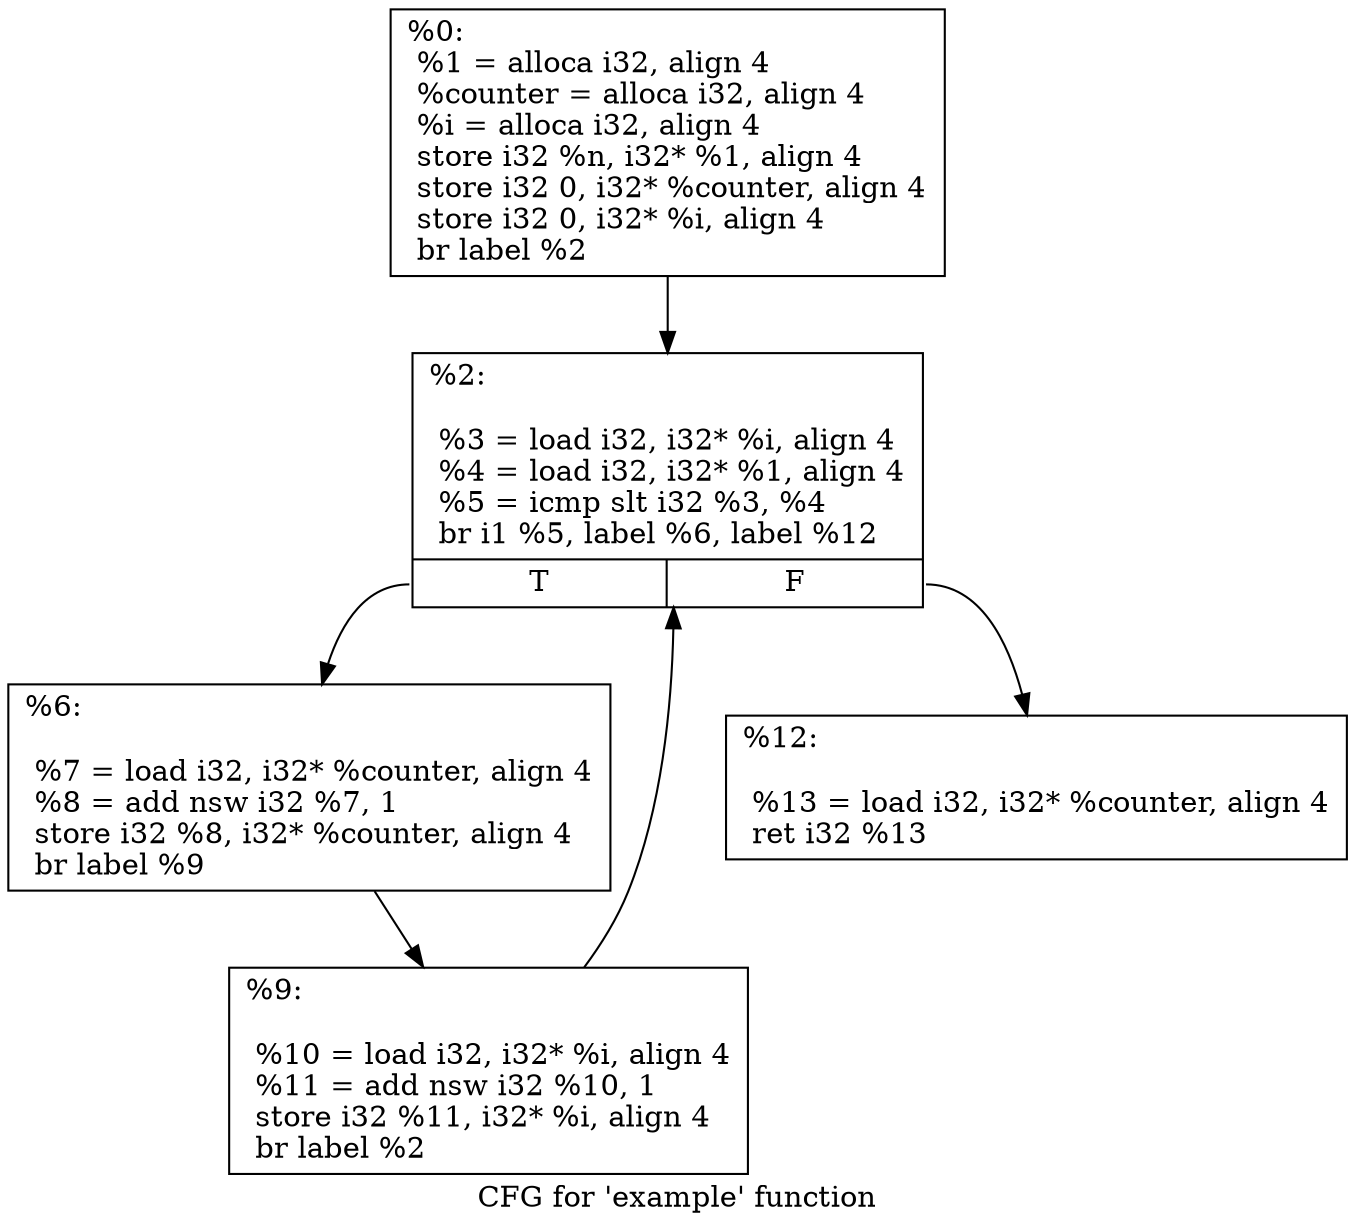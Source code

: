 digraph "CFG for 'example' function" {
	label="CFG for 'example' function";

	Node0x1dceb00 [shape=record,label="{%0:\l  %1 = alloca i32, align 4\l  %counter = alloca i32, align 4\l  %i = alloca i32, align 4\l  store i32 %n, i32* %1, align 4\l  store i32 0, i32* %counter, align 4\l  store i32 0, i32* %i, align 4\l  br label %2\l}"];
	Node0x1dceb00 -> Node0x1dcf4d0;
	Node0x1dcf4d0 [shape=record,label="{%2:\l\l  %3 = load i32, i32* %i, align 4\l  %4 = load i32, i32* %1, align 4\l  %5 = icmp slt i32 %3, %4\l  br i1 %5, label %6, label %12\l|{<s0>T|<s1>F}}"];
	Node0x1dcf4d0:s0 -> Node0x1dcf780;
	Node0x1dcf4d0:s1 -> Node0x1dcf7d0;
	Node0x1dcf780 [shape=record,label="{%6:\l\l  %7 = load i32, i32* %counter, align 4\l  %8 = add nsw i32 %7, 1\l  store i32 %8, i32* %counter, align 4\l  br label %9\l}"];
	Node0x1dcf780 -> Node0x1dcf6b0;
	Node0x1dcf6b0 [shape=record,label="{%9:\l\l  %10 = load i32, i32* %i, align 4\l  %11 = add nsw i32 %10, 1\l  store i32 %11, i32* %i, align 4\l  br label %2\l}"];
	Node0x1dcf6b0 -> Node0x1dcf4d0;
	Node0x1dcf7d0 [shape=record,label="{%12:\l\l  %13 = load i32, i32* %counter, align 4\l  ret i32 %13\l}"];
}

